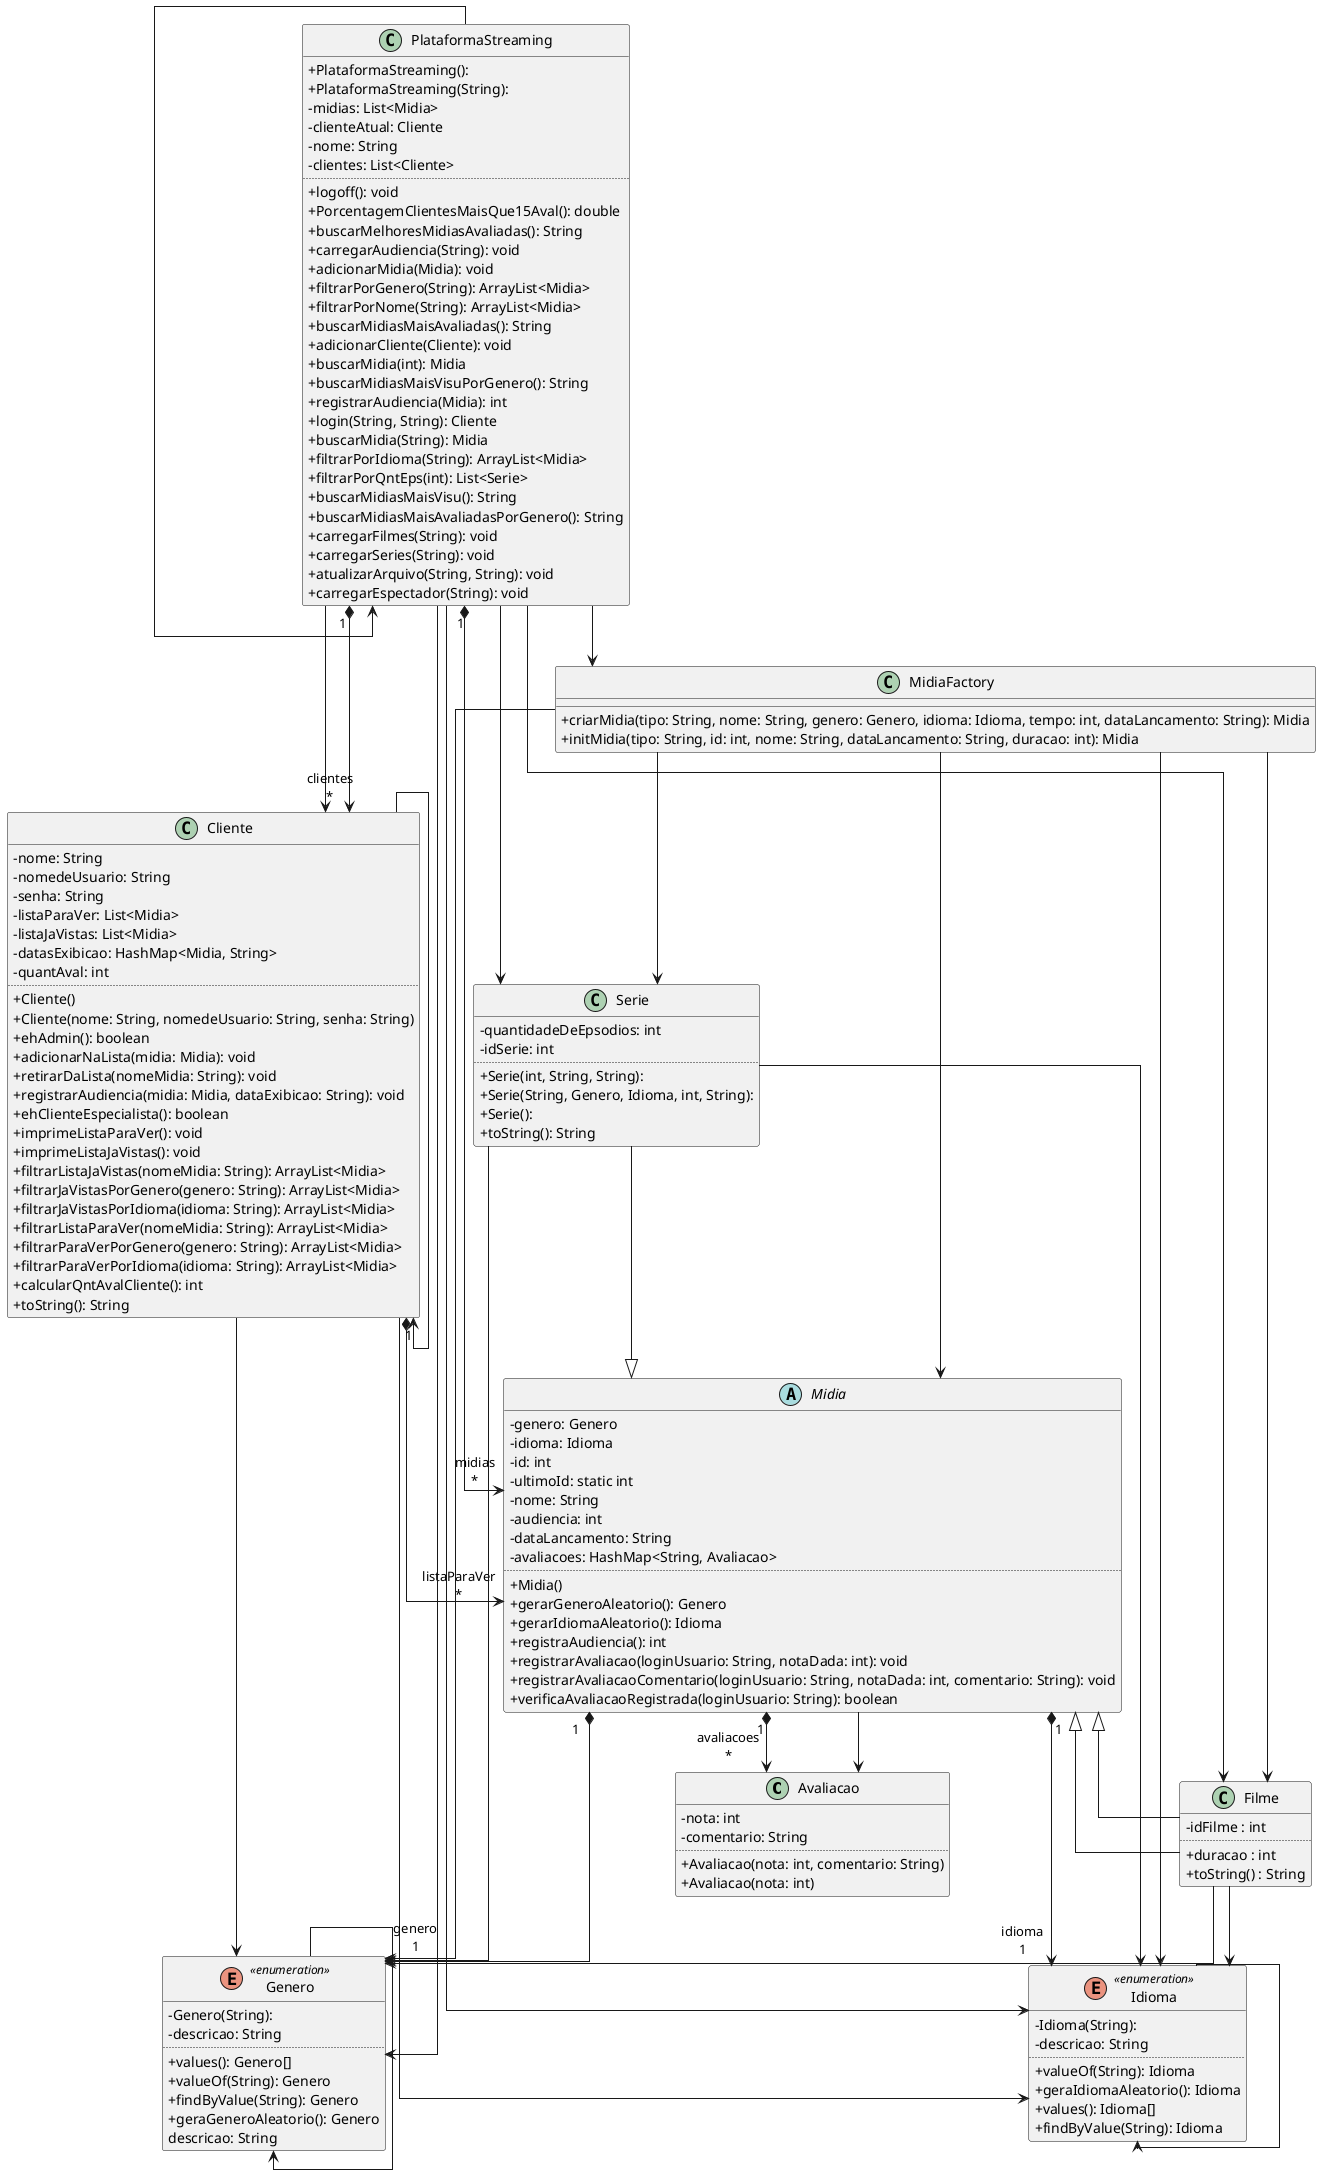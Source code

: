 @startuml
skinparam linetype ortho
skinparam classAttributeIconSize 0


class Avaliacao {
  - nota: int
  - comentario: String
  ..
  + Avaliacao(nota: int, comentario: String)
  + Avaliacao(nota: int)
}

class Cliente {
  - nome: String
  - nomedeUsuario: String
  - senha: String
  - listaParaVer: List<Midia>
  - listaJaVistas: List<Midia>
  - datasExibicao: HashMap<Midia, String>
  - quantAval: int
  ..
  + Cliente()
  + Cliente(nome: String, nomedeUsuario: String, senha: String)
  + ehAdmin(): boolean
  + adicionarNaLista(midia: Midia): void
  + retirarDaLista(nomeMidia: String): void
  + registrarAudiencia(midia: Midia, dataExibicao: String): void
  + ehClienteEspecialista(): boolean
  + imprimeListaParaVer(): void
  + imprimeListaJaVistas(): void
  + filtrarListaJaVistas(nomeMidia: String): ArrayList<Midia>
  + filtrarJaVistasPorGenero(genero: String): ArrayList<Midia>
  + filtrarJaVistasPorIdioma(idioma: String): ArrayList<Midia>
  + filtrarListaParaVer(nomeMidia: String): ArrayList<Midia>
  + filtrarParaVerPorGenero(genero: String): ArrayList<Midia>
  + filtrarParaVerPorIdioma(idioma: String): ArrayList<Midia>
  + calcularQntAvalCliente(): int
  + toString(): String
}

class Filme extends Midia {
    - idFilme : int
    ..
    + duracao : int
    + toString() : String
}

enum Genero << enumeration >> {
  - Genero(String):
  - descricao: String
  ..
  + values(): Genero[]
  + valueOf(String): Genero
  + findByValue(String): Genero
  + geraGeneroAleatorio(): Genero
   descricao: String
}

enum Idioma << enumeration >> {
  - Idioma(String):
  - descricao: String
  ..
  + valueOf(String): Idioma
  + geraIdiomaAleatorio(): Idioma
  + values(): Idioma[]
  + findByValue(String): Idioma
}

abstract class Midia {
  - genero: Genero
  - idioma: Idioma
  - id: int
  - ultimoId: static int
  - nome: String
  - audiencia: int
  - dataLancamento: String
  - avaliacoes: HashMap<String, Avaliacao>
  ..
  + Midia()
  + gerarGeneroAleatorio(): Genero
  + gerarIdiomaAleatorio(): Idioma
  + registraAudiencia(): int
  + registrarAvaliacao(loginUsuario: String, notaDada: int): void
  + registrarAvaliacaoComentario(loginUsuario: String, notaDada: int, comentario: String): void
  + verificaAvaliacaoRegistrada(loginUsuario: String): boolean
}

class MidiaFactory {
    + criarMidia(tipo: String, nome: String, genero: Genero, idioma: Idioma, tempo: int, dataLancamento: String): Midia
    + initMidia(tipo: String, id: int, nome: String, dataLancamento: String, duracao: int): Midia
}

class PlataformaStreaming {
  + PlataformaStreaming():
  + PlataformaStreaming(String):
  - midias: List<Midia>
  - clienteAtual: Cliente
  - nome: String
  - clientes: List<Cliente>
  ..
  + logoff(): void
  + PorcentagemClientesMaisQue15Aval(): double
  + buscarMelhoresMidiasAvaliadas(): String
  + carregarAudiencia(String): void
  + adicionarMidia(Midia): void
  + filtrarPorGenero(String): ArrayList<Midia>
  + filtrarPorNome(String): ArrayList<Midia>
  + buscarMidiasMaisAvaliadas(): String
  + adicionarCliente(Cliente): void
  + buscarMidia(int): Midia
  + buscarMidiasMaisVisuPorGenero(): String
  + registrarAudiencia(Midia): int
  + login(String, String): Cliente
  + buscarMidia(String): Midia
  + filtrarPorIdioma(String): ArrayList<Midia>
  + filtrarPorQntEps(int): List<Serie>
  + buscarMidiasMaisVisu(): String
  + buscarMidiasMaisAvaliadasPorGenero(): String
  + carregarFilmes(String): void
  + carregarSeries(String): void
  + atualizarArquivo(String, String): void
  + carregarEspectador(String): void
}

class Serie {
  - quantidadeDeEpsodios: int
  - idSerie: int
  ..
  + Serie(int, String, String):
  + Serie(String, Genero, Idioma, int, String):
  + Serie():
  + toString(): String
}

Cliente              -->  Cliente
Cliente              -->  Genero
Cliente              -->  Idioma
Cliente             "1" *--> "listaParaVer\n*" Midia
Filme                -->  Genero
Filme                -->  Idioma
Filme                --^  Midia
Genero               -->  Genero
Idioma               -->  Idioma
Midia               "1" *--> "avaliacoes\n*" Avaliacao
Midia                -->  Avaliacao
Midia               "1" *--> "genero\n1" Genero
Midia               "1" *--> "idioma\n1" Idioma
MidiaFactory         -->  Filme              
MidiaFactory         -->  Genero
MidiaFactory         -->  Idioma
MidiaFactory         -->  Midia
MidiaFactory         -->  Serie
PlataformaStreaming  -->  Cliente
PlataformaStreaming "1" *--> "clientes\n*" Cliente
PlataformaStreaming  -->  Filme
PlataformaStreaming  -->  Genero
PlataformaStreaming  -->  Idioma
PlataformaStreaming "1" *--> "midias\n*" Midia
PlataformaStreaming  -->  MidiaFactory
PlataformaStreaming  -->  PlataformaStreaming
PlataformaStreaming  -->  Serie
Serie                -->  Genero
Serie                -->  Idioma
Serie                --^  Midia
@enduml